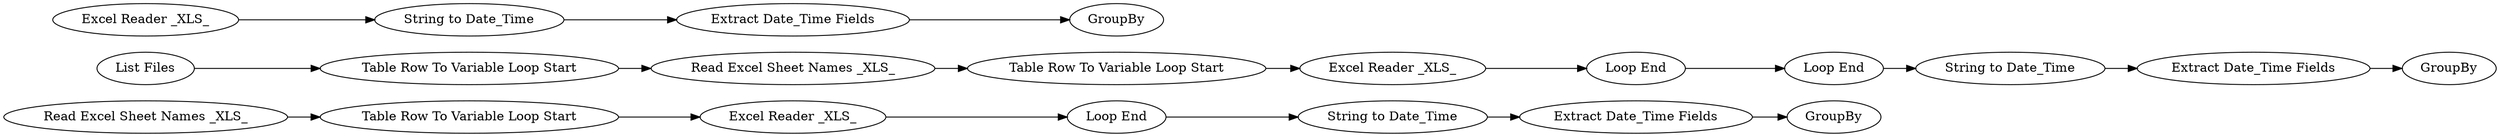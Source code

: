 digraph {
	12 -> 13
	22 -> 19
	11 -> 12
	9 -> 25
	7 -> 5
	20 -> 23
	6 -> 7
	26 -> 20
	16 -> 14
	24 -> 6
	23 -> 17
	17 -> 16
	15 -> 26
	21 -> 22
	19 -> 15
	10 -> 11
	25 -> 10
	4 -> 9
	7 [label="Extract Date_Time Fields"]
	9 [label="Table Row To Variable Loop Start"]
	26 [label="Excel Reader _XLS_"]
	21 [label="List Files"]
	17 [label="String to Date_Time"]
	19 [label="Read Excel Sheet Names _XLS_"]
	24 [label="Excel Reader _XLS_"]
	6 [label="String to Date_Time"]
	15 [label="Table Row To Variable Loop Start"]
	25 [label="Excel Reader _XLS_"]
	12 [label="Extract Date_Time Fields"]
	10 [label="Loop End"]
	16 [label="Extract Date_Time Fields"]
	22 [label="Table Row To Variable Loop Start"]
	11 [label="String to Date_Time"]
	4 [label="Read Excel Sheet Names _XLS_"]
	23 [label="Loop End"]
	14 [label=GroupBy]
	5 [label=GroupBy]
	13 [label=GroupBy]
	20 [label="Loop End"]
	rankdir=LR
}
